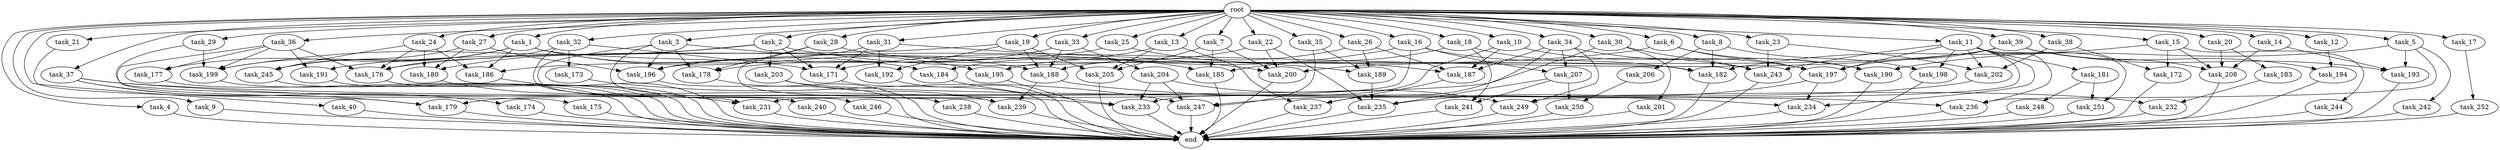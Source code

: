 digraph G {
  root [size="0.000000"];
  task_1 [size="1.024000"];
  task_2 [size="1.024000"];
  task_3 [size="1.024000"];
  task_4 [size="1.024000"];
  task_5 [size="1.024000"];
  task_6 [size="1.024000"];
  task_7 [size="1.024000"];
  task_8 [size="1.024000"];
  task_9 [size="1.024000"];
  task_10 [size="1.024000"];
  task_11 [size="1.024000"];
  task_12 [size="1.024000"];
  task_13 [size="1.024000"];
  task_14 [size="1.024000"];
  task_15 [size="1.024000"];
  task_16 [size="1.024000"];
  task_17 [size="1.024000"];
  task_18 [size="1.024000"];
  task_19 [size="1.024000"];
  task_20 [size="1.024000"];
  task_21 [size="1.024000"];
  task_22 [size="1.024000"];
  task_23 [size="1.024000"];
  task_24 [size="1.024000"];
  task_25 [size="1.024000"];
  task_26 [size="1.024000"];
  task_27 [size="1.024000"];
  task_28 [size="1.024000"];
  task_29 [size="1.024000"];
  task_30 [size="1.024000"];
  task_31 [size="1.024000"];
  task_32 [size="1.024000"];
  task_33 [size="1.024000"];
  task_34 [size="1.024000"];
  task_35 [size="1.024000"];
  task_36 [size="1.024000"];
  task_37 [size="1.024000"];
  task_38 [size="1.024000"];
  task_39 [size="1.024000"];
  task_40 [size="1.024000"];
  task_171 [size="1185410973.696000"];
  task_172 [size="773094113.280000"];
  task_173 [size="137438953.472000"];
  task_174 [size="137438953.472000"];
  task_175 [size="420906795.008000"];
  task_176 [size="1082331758.592000"];
  task_177 [size="841813590.016000"];
  task_178 [size="807453851.648000"];
  task_179 [size="721554505.728000"];
  task_180 [size="979252543.488000"];
  task_181 [size="549755813.888000"];
  task_182 [size="1743756722.176000"];
  task_183 [size="858993459.200000"];
  task_184 [size="841813590.016000"];
  task_185 [size="1013612281.856000"];
  task_186 [size="1056561954.816000"];
  task_187 [size="2525440770.048000"];
  task_188 [size="1752346656.768000"];
  task_189 [size="1382979469.312000"];
  task_190 [size="1382979469.312000"];
  task_191 [size="635655159.808000"];
  task_192 [size="292057776.128000"];
  task_193 [size="1151051235.328000"];
  task_194 [size="1554778161.152000"];
  task_195 [size="523986010.112000"];
  task_196 [size="1460288880.640000"];
  task_197 [size="2267742732.288000"];
  task_198 [size="1099511627.776000"];
  task_199 [size="1529008357.376000"];
  task_200 [size="2010044694.528000"];
  task_201 [size="549755813.888000"];
  task_202 [size="936302870.528000"];
  task_203 [size="549755813.888000"];
  task_204 [size="420906795.008000"];
  task_205 [size="1494648619.008000"];
  task_206 [size="549755813.888000"];
  task_207 [size="1279900254.208000"];
  task_208 [size="2491081031.680000"];
  task_231 [size="635655159.808000"];
  task_232 [size="910533066.752000"];
  task_233 [size="2241972928.512000"];
  task_234 [size="1236950581.248000"];
  task_235 [size="2319282339.840000"];
  task_236 [size="841813590.016000"];
  task_237 [size="1700807049.216000"];
  task_238 [size="77309411.328000"];
  task_239 [size="429496729.600000"];
  task_240 [size="309237645.312000"];
  task_241 [size="936302870.528000"];
  task_242 [size="214748364.800000"];
  task_243 [size="1829656068.096000"];
  task_244 [size="695784701.952000"];
  task_245 [size="850403524.608000"];
  task_246 [size="309237645.312000"];
  task_247 [size="1829656068.096000"];
  task_248 [size="34359738.368000"];
  task_249 [size="2104533975.040000"];
  task_250 [size="1408749273.088000"];
  task_251 [size="584115552.256000"];
  task_252 [size="420906795.008000"];
  end [size="0.000000"];

  root -> task_1 [size="1.000000"];
  root -> task_2 [size="1.000000"];
  root -> task_3 [size="1.000000"];
  root -> task_4 [size="1.000000"];
  root -> task_5 [size="1.000000"];
  root -> task_6 [size="1.000000"];
  root -> task_7 [size="1.000000"];
  root -> task_8 [size="1.000000"];
  root -> task_9 [size="1.000000"];
  root -> task_10 [size="1.000000"];
  root -> task_11 [size="1.000000"];
  root -> task_12 [size="1.000000"];
  root -> task_13 [size="1.000000"];
  root -> task_14 [size="1.000000"];
  root -> task_15 [size="1.000000"];
  root -> task_16 [size="1.000000"];
  root -> task_17 [size="1.000000"];
  root -> task_18 [size="1.000000"];
  root -> task_19 [size="1.000000"];
  root -> task_20 [size="1.000000"];
  root -> task_21 [size="1.000000"];
  root -> task_22 [size="1.000000"];
  root -> task_23 [size="1.000000"];
  root -> task_24 [size="1.000000"];
  root -> task_25 [size="1.000000"];
  root -> task_26 [size="1.000000"];
  root -> task_27 [size="1.000000"];
  root -> task_28 [size="1.000000"];
  root -> task_29 [size="1.000000"];
  root -> task_30 [size="1.000000"];
  root -> task_31 [size="1.000000"];
  root -> task_32 [size="1.000000"];
  root -> task_33 [size="1.000000"];
  root -> task_34 [size="1.000000"];
  root -> task_35 [size="1.000000"];
  root -> task_36 [size="1.000000"];
  root -> task_37 [size="1.000000"];
  root -> task_38 [size="1.000000"];
  root -> task_39 [size="1.000000"];
  root -> task_40 [size="1.000000"];
  task_1 -> task_177 [size="411041792.000000"];
  task_1 -> task_182 [size="411041792.000000"];
  task_1 -> task_184 [size="411041792.000000"];
  task_1 -> task_186 [size="411041792.000000"];
  task_1 -> task_188 [size="411041792.000000"];
  task_1 -> task_199 [size="411041792.000000"];
  task_1 -> task_245 [size="411041792.000000"];
  task_2 -> task_171 [size="536870912.000000"];
  task_2 -> task_180 [size="536870912.000000"];
  task_2 -> task_189 [size="536870912.000000"];
  task_2 -> task_199 [size="536870912.000000"];
  task_2 -> task_203 [size="536870912.000000"];
  task_3 -> task_178 [size="301989888.000000"];
  task_3 -> task_195 [size="301989888.000000"];
  task_3 -> task_196 [size="301989888.000000"];
  task_3 -> task_240 [size="301989888.000000"];
  task_3 -> task_246 [size="301989888.000000"];
  task_4 -> end [size="1.000000"];
  task_5 -> task_190 [size="209715200.000000"];
  task_5 -> task_193 [size="209715200.000000"];
  task_5 -> task_236 [size="209715200.000000"];
  task_5 -> task_242 [size="209715200.000000"];
  task_6 -> task_176 [size="301989888.000000"];
  task_6 -> task_190 [size="301989888.000000"];
  task_6 -> task_197 [size="301989888.000000"];
  task_7 -> task_185 [size="838860800.000000"];
  task_7 -> task_200 [size="838860800.000000"];
  task_7 -> task_205 [size="838860800.000000"];
  task_8 -> task_182 [size="536870912.000000"];
  task_8 -> task_198 [size="536870912.000000"];
  task_8 -> task_206 [size="536870912.000000"];
  task_9 -> end [size="1.000000"];
  task_10 -> task_187 [size="536870912.000000"];
  task_10 -> task_197 [size="536870912.000000"];
  task_10 -> task_233 [size="536870912.000000"];
  task_11 -> task_181 [size="536870912.000000"];
  task_11 -> task_197 [size="536870912.000000"];
  task_11 -> task_198 [size="536870912.000000"];
  task_11 -> task_202 [size="536870912.000000"];
  task_11 -> task_234 [size="536870912.000000"];
  task_11 -> task_236 [size="536870912.000000"];
  task_11 -> task_243 [size="536870912.000000"];
  task_11 -> task_249 [size="536870912.000000"];
  task_11 -> task_251 [size="536870912.000000"];
  task_12 -> task_194 [size="679477248.000000"];
  task_13 -> task_184 [size="411041792.000000"];
  task_13 -> task_205 [size="411041792.000000"];
  task_13 -> task_237 [size="411041792.000000"];
  task_14 -> task_193 [size="75497472.000000"];
  task_14 -> task_208 [size="75497472.000000"];
  task_15 -> task_172 [size="679477248.000000"];
  task_15 -> task_182 [size="679477248.000000"];
  task_15 -> task_208 [size="679477248.000000"];
  task_15 -> task_244 [size="679477248.000000"];
  task_16 -> task_171 [size="411041792.000000"];
  task_16 -> task_207 [size="411041792.000000"];
  task_16 -> task_231 [size="411041792.000000"];
  task_16 -> task_243 [size="411041792.000000"];
  task_17 -> task_252 [size="411041792.000000"];
  task_18 -> task_182 [size="75497472.000000"];
  task_18 -> task_185 [size="75497472.000000"];
  task_18 -> task_241 [size="75497472.000000"];
  task_19 -> task_188 [size="209715200.000000"];
  task_19 -> task_191 [size="209715200.000000"];
  task_19 -> task_192 [size="209715200.000000"];
  task_19 -> task_205 [size="209715200.000000"];
  task_20 -> task_183 [size="838860800.000000"];
  task_20 -> task_208 [size="838860800.000000"];
  task_21 -> task_179 [size="33554432.000000"];
  task_22 -> task_195 [size="209715200.000000"];
  task_22 -> task_200 [size="209715200.000000"];
  task_22 -> task_235 [size="209715200.000000"];
  task_23 -> task_202 [size="301989888.000000"];
  task_23 -> task_243 [size="301989888.000000"];
  task_24 -> task_176 [size="209715200.000000"];
  task_24 -> task_180 [size="209715200.000000"];
  task_24 -> task_186 [size="209715200.000000"];
  task_24 -> task_245 [size="209715200.000000"];
  task_25 -> task_186 [size="411041792.000000"];
  task_25 -> task_187 [size="411041792.000000"];
  task_26 -> task_187 [size="679477248.000000"];
  task_26 -> task_188 [size="679477248.000000"];
  task_26 -> task_189 [size="679477248.000000"];
  task_27 -> task_180 [size="209715200.000000"];
  task_27 -> task_196 [size="209715200.000000"];
  task_27 -> task_245 [size="209715200.000000"];
  task_28 -> task_178 [size="75497472.000000"];
  task_28 -> task_185 [size="75497472.000000"];
  task_28 -> task_238 [size="75497472.000000"];
  task_29 -> task_199 [size="134217728.000000"];
  task_29 -> task_239 [size="134217728.000000"];
  task_30 -> task_179 [size="536870912.000000"];
  task_30 -> task_201 [size="536870912.000000"];
  task_30 -> task_243 [size="536870912.000000"];
  task_31 -> task_171 [size="75497472.000000"];
  task_31 -> task_192 [size="75497472.000000"];
  task_31 -> task_196 [size="75497472.000000"];
  task_31 -> task_200 [size="75497472.000000"];
  task_32 -> task_171 [size="134217728.000000"];
  task_32 -> task_173 [size="134217728.000000"];
  task_32 -> task_176 [size="134217728.000000"];
  task_32 -> task_231 [size="134217728.000000"];
  task_33 -> task_178 [size="411041792.000000"];
  task_33 -> task_188 [size="411041792.000000"];
  task_33 -> task_204 [size="411041792.000000"];
  task_34 -> task_187 [size="838860800.000000"];
  task_34 -> task_190 [size="838860800.000000"];
  task_34 -> task_207 [size="838860800.000000"];
  task_34 -> task_237 [size="838860800.000000"];
  task_34 -> task_249 [size="838860800.000000"];
  task_35 -> task_189 [size="134217728.000000"];
  task_35 -> task_247 [size="134217728.000000"];
  task_36 -> task_175 [size="411041792.000000"];
  task_36 -> task_176 [size="411041792.000000"];
  task_36 -> task_177 [size="411041792.000000"];
  task_36 -> task_191 [size="411041792.000000"];
  task_36 -> task_199 [size="411041792.000000"];
  task_37 -> task_174 [size="134217728.000000"];
  task_37 -> task_179 [size="134217728.000000"];
  task_37 -> task_233 [size="134217728.000000"];
  task_37 -> task_234 [size="134217728.000000"];
  task_38 -> task_172 [size="75497472.000000"];
  task_38 -> task_202 [size="75497472.000000"];
  task_39 -> task_193 [size="838860800.000000"];
  task_39 -> task_194 [size="838860800.000000"];
  task_39 -> task_196 [size="838860800.000000"];
  task_39 -> task_197 [size="838860800.000000"];
  task_39 -> task_200 [size="838860800.000000"];
  task_39 -> task_208 [size="838860800.000000"];
  task_40 -> end [size="1.000000"];
  task_171 -> end [size="1.000000"];
  task_172 -> end [size="1.000000"];
  task_173 -> task_247 [size="134217728.000000"];
  task_174 -> end [size="1.000000"];
  task_175 -> end [size="1.000000"];
  task_176 -> end [size="1.000000"];
  task_177 -> end [size="1.000000"];
  task_178 -> end [size="1.000000"];
  task_179 -> end [size="1.000000"];
  task_180 -> task_231 [size="75497472.000000"];
  task_181 -> task_248 [size="33554432.000000"];
  task_181 -> task_251 [size="33554432.000000"];
  task_182 -> end [size="1.000000"];
  task_183 -> task_232 [size="679477248.000000"];
  task_184 -> task_233 [size="838860800.000000"];
  task_185 -> end [size="1.000000"];
  task_186 -> end [size="1.000000"];
  task_187 -> task_237 [size="411041792.000000"];
  task_188 -> task_232 [size="209715200.000000"];
  task_188 -> task_239 [size="209715200.000000"];
  task_189 -> task_235 [size="679477248.000000"];
  task_190 -> end [size="1.000000"];
  task_191 -> end [size="1.000000"];
  task_192 -> end [size="1.000000"];
  task_193 -> end [size="1.000000"];
  task_194 -> end [size="1.000000"];
  task_195 -> end [size="1.000000"];
  task_196 -> end [size="1.000000"];
  task_197 -> task_234 [size="536870912.000000"];
  task_197 -> task_235 [size="536870912.000000"];
  task_198 -> end [size="1.000000"];
  task_199 -> end [size="1.000000"];
  task_200 -> end [size="1.000000"];
  task_201 -> end [size="1.000000"];
  task_202 -> task_247 [size="838860800.000000"];
  task_203 -> task_236 [size="75497472.000000"];
  task_203 -> task_239 [size="75497472.000000"];
  task_204 -> task_233 [size="679477248.000000"];
  task_204 -> task_247 [size="679477248.000000"];
  task_204 -> task_249 [size="679477248.000000"];
  task_205 -> end [size="1.000000"];
  task_206 -> task_250 [size="536870912.000000"];
  task_207 -> task_235 [size="838860800.000000"];
  task_207 -> task_241 [size="838860800.000000"];
  task_207 -> task_250 [size="838860800.000000"];
  task_208 -> end [size="1.000000"];
  task_231 -> end [size="1.000000"];
  task_232 -> end [size="1.000000"];
  task_233 -> end [size="1.000000"];
  task_234 -> end [size="1.000000"];
  task_235 -> end [size="1.000000"];
  task_236 -> end [size="1.000000"];
  task_237 -> end [size="1.000000"];
  task_238 -> end [size="1.000000"];
  task_239 -> end [size="1.000000"];
  task_240 -> end [size="1.000000"];
  task_241 -> end [size="1.000000"];
  task_242 -> end [size="1.000000"];
  task_243 -> end [size="1.000000"];
  task_244 -> end [size="1.000000"];
  task_245 -> end [size="1.000000"];
  task_246 -> end [size="1.000000"];
  task_247 -> end [size="1.000000"];
  task_248 -> end [size="1.000000"];
  task_249 -> end [size="1.000000"];
  task_250 -> end [size="1.000000"];
  task_251 -> end [size="1.000000"];
  task_252 -> end [size="1.000000"];
}
